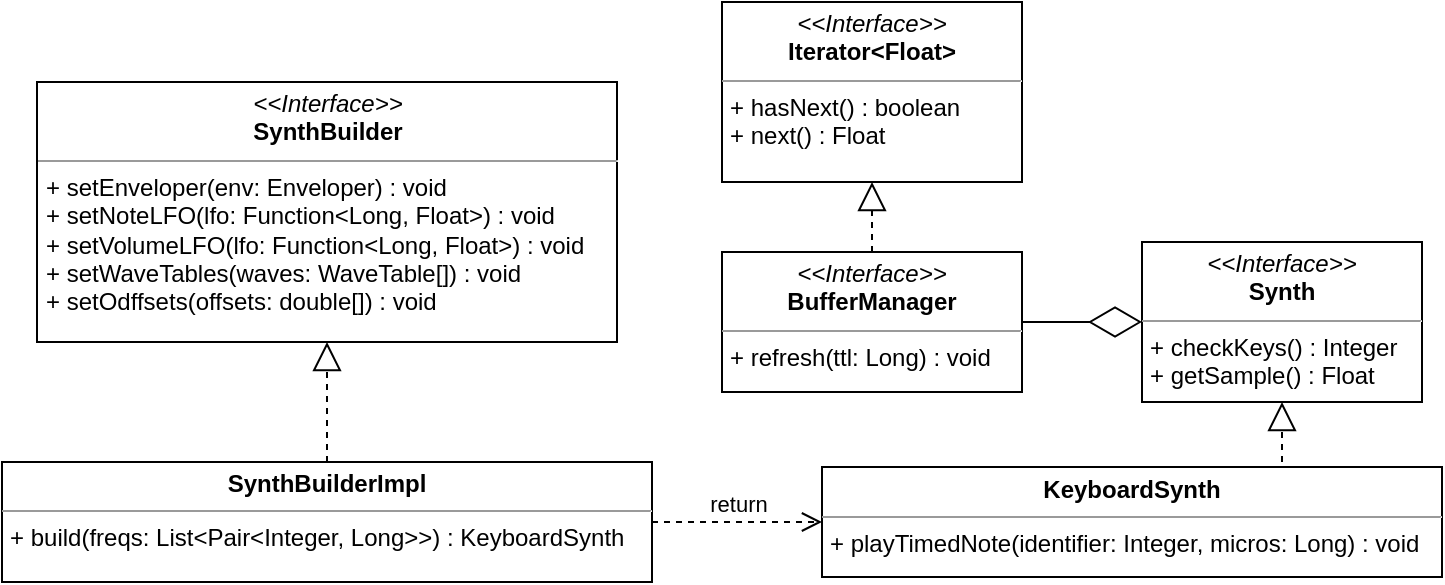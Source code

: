 <mxfile version="14.9.8" type="device"><diagram id="j8MNV53jCZachqfDQkfC" name="Page-1"><mxGraphModel dx="981" dy="499" grid="1" gridSize="10" guides="1" tooltips="1" connect="1" arrows="1" fold="1" page="1" pageScale="1" pageWidth="827" pageHeight="1169" math="0" shadow="0"><root><mxCell id="0"/><mxCell id="1" parent="0"/><mxCell id="RMTH3PU5LSb8aIj0a9WC-8" value="&lt;p style=&quot;margin: 0px ; margin-top: 4px ; text-align: center&quot;&gt;&lt;i&gt;&amp;lt;&amp;lt;Interface&amp;gt;&amp;gt;&lt;/i&gt;&lt;br&gt;&lt;b&gt;SynthBuilder&lt;/b&gt;&lt;/p&gt;&lt;hr size=&quot;1&quot;&gt;&lt;p style=&quot;margin: 0px 0px 0px 4px&quot;&gt;+ setEnveloper(env: Enveloper) : void&lt;br&gt;&lt;/p&gt;&lt;p style=&quot;margin: 0px 0px 0px 4px&quot;&gt;+ setNoteLFO(lfo: Function&amp;lt;Long, Float&amp;gt;) : void&lt;/p&gt;&lt;p style=&quot;margin: 0px 0px 0px 4px&quot;&gt;+ setVolumeLFO(lfo: Function&amp;lt;Long, Float&amp;gt;) : void&lt;/p&gt;&lt;p style=&quot;margin: 0px 0px 0px 4px&quot;&gt;+ setWaveTables(waves: WaveTable[]) : void&lt;/p&gt;&lt;p style=&quot;margin: 0px 0px 0px 4px&quot;&gt;+ setOdffsets(offsets: double[]) : void&lt;/p&gt;" style="verticalAlign=top;align=left;overflow=fill;fontSize=12;fontFamily=Helvetica;html=1;" vertex="1" parent="1"><mxGeometry x="17.5" y="320" width="290" height="130" as="geometry"/></mxCell><mxCell id="RMTH3PU5LSb8aIj0a9WC-9" value="&lt;p style=&quot;margin: 0px ; margin-top: 4px ; text-align: center&quot;&gt;&lt;b&gt;SynthBuilderImpl&lt;/b&gt;&lt;/p&gt;&lt;hr size=&quot;1&quot;&gt;&lt;p style=&quot;margin: 0px ; margin-left: 4px&quot;&gt;+ build(freqs: List&amp;lt;Pair&amp;lt;Integer, Long&amp;gt;&amp;gt;) : KeyboardSynth&lt;/p&gt;" style="verticalAlign=top;align=left;overflow=fill;fontSize=12;fontFamily=Helvetica;html=1;" vertex="1" parent="1"><mxGeometry y="510" width="325" height="60" as="geometry"/></mxCell><mxCell id="RMTH3PU5LSb8aIj0a9WC-10" value="" style="endArrow=block;dashed=1;endFill=0;endSize=12;html=1;" edge="1" parent="1" source="RMTH3PU5LSb8aIj0a9WC-9" target="RMTH3PU5LSb8aIj0a9WC-8"><mxGeometry width="160" relative="1" as="geometry"><mxPoint x="197.5" y="550" as="sourcePoint"/><mxPoint x="357.5" y="550" as="targetPoint"/></mxGeometry></mxCell><mxCell id="RMTH3PU5LSb8aIj0a9WC-12" value="&lt;p style=&quot;margin: 0px ; margin-top: 4px ; text-align: center&quot;&gt;&lt;b&gt;KeyboardSynth&lt;/b&gt;&lt;/p&gt;&lt;hr size=&quot;1&quot;&gt;&lt;p style=&quot;margin: 0px ; margin-left: 4px&quot;&gt;+ playTimedNote(identifier: Integer, micros: Long) : void&lt;/p&gt;" style="verticalAlign=top;align=left;overflow=fill;fontSize=12;fontFamily=Helvetica;html=1;" vertex="1" parent="1"><mxGeometry x="410" y="512.5" width="310" height="55" as="geometry"/></mxCell><mxCell id="RMTH3PU5LSb8aIj0a9WC-13" value="" style="endArrow=block;dashed=1;endFill=0;endSize=12;html=1;" edge="1" parent="1" target="RMTH3PU5LSb8aIj0a9WC-11"><mxGeometry width="160" relative="1" as="geometry"><mxPoint x="640" y="510" as="sourcePoint"/><mxPoint x="565" y="440" as="targetPoint"/></mxGeometry></mxCell><mxCell id="RMTH3PU5LSb8aIj0a9WC-14" value="return" style="html=1;verticalAlign=bottom;endArrow=open;dashed=1;endSize=8;" edge="1" parent="1" source="RMTH3PU5LSb8aIj0a9WC-9" target="RMTH3PU5LSb8aIj0a9WC-12"><mxGeometry relative="1" as="geometry"><mxPoint x="361" y="660" as="sourcePoint"/><mxPoint x="281" y="660" as="targetPoint"/></mxGeometry></mxCell><mxCell id="RMTH3PU5LSb8aIj0a9WC-15" value="&lt;p style=&quot;margin: 0px ; margin-top: 4px ; text-align: center&quot;&gt;&lt;i&gt;&amp;lt;&amp;lt;Interface&amp;gt;&amp;gt;&lt;/i&gt;&lt;br&gt;&lt;b&gt;Iterator&amp;lt;Float&amp;gt;&lt;/b&gt;&lt;/p&gt;&lt;hr size=&quot;1&quot;&gt;&lt;p style=&quot;margin: 0px ; margin-left: 4px&quot;&gt;+ hasNext() : boolean&lt;/p&gt;&lt;p style=&quot;margin: 0px ; margin-left: 4px&quot;&gt;+ next() : Float&lt;/p&gt;" style="verticalAlign=top;align=left;overflow=fill;fontSize=12;fontFamily=Helvetica;html=1;" vertex="1" parent="1"><mxGeometry x="360" y="280" width="150" height="90" as="geometry"/></mxCell><mxCell id="RMTH3PU5LSb8aIj0a9WC-16" value="&lt;p style=&quot;margin: 0px ; margin-top: 4px ; text-align: center&quot;&gt;&lt;i&gt;&amp;lt;&amp;lt;Interface&amp;gt;&amp;gt;&lt;/i&gt;&lt;br&gt;&lt;b&gt;BufferManager&lt;/b&gt;&lt;/p&gt;&lt;hr size=&quot;1&quot;&gt;&lt;p style=&quot;margin: 0px ; margin-left: 4px&quot;&gt;+ refresh(ttl: Long) : void&lt;/p&gt;" style="verticalAlign=top;align=left;overflow=fill;fontSize=12;fontFamily=Helvetica;html=1;" vertex="1" parent="1"><mxGeometry x="360" y="405" width="150" height="70" as="geometry"/></mxCell><mxCell id="RMTH3PU5LSb8aIj0a9WC-17" value="" style="endArrow=block;dashed=1;endFill=0;endSize=12;html=1;" edge="1" parent="1" source="RMTH3PU5LSb8aIj0a9WC-16" target="RMTH3PU5LSb8aIj0a9WC-15"><mxGeometry width="160" relative="1" as="geometry"><mxPoint x="420" y="565" as="sourcePoint"/><mxPoint x="580" y="565" as="targetPoint"/></mxGeometry></mxCell><mxCell id="RMTH3PU5LSb8aIj0a9WC-11" value="&lt;p style=&quot;margin: 0px ; margin-top: 4px ; text-align: center&quot;&gt;&lt;i&gt;&amp;lt;&amp;lt;Interface&amp;gt;&amp;gt;&lt;/i&gt;&lt;br&gt;&lt;b&gt;Synth&lt;/b&gt;&lt;/p&gt;&lt;hr size=&quot;1&quot;&gt;&lt;p style=&quot;margin: 0px ; margin-left: 4px&quot;&gt;+ checkKeys() : Integer&lt;/p&gt;&lt;p style=&quot;margin: 0px ; margin-left: 4px&quot;&gt;+ getSample() : Float&lt;/p&gt;" style="verticalAlign=top;align=left;overflow=fill;fontSize=12;fontFamily=Helvetica;html=1;" vertex="1" parent="1"><mxGeometry x="570" y="400" width="140" height="80" as="geometry"/></mxCell><mxCell id="RMTH3PU5LSb8aIj0a9WC-27" value="" style="endArrow=diamondThin;endFill=0;endSize=24;html=1;entryX=0;entryY=0.5;entryDx=0;entryDy=0;" edge="1" parent="1" source="RMTH3PU5LSb8aIj0a9WC-16" target="RMTH3PU5LSb8aIj0a9WC-11"><mxGeometry width="160" relative="1" as="geometry"><mxPoint x="590" y="300" as="sourcePoint"/><mxPoint x="750" y="300" as="targetPoint"/></mxGeometry></mxCell></root></mxGraphModel></diagram></mxfile>